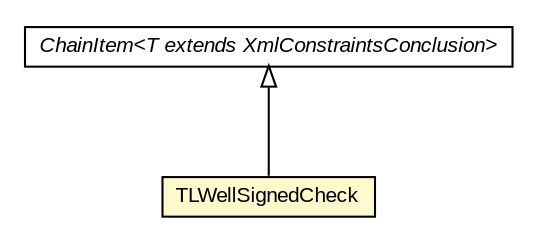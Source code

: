 #!/usr/local/bin/dot
#
# Class diagram 
# Generated by UMLGraph version R5_6-24-gf6e263 (http://www.umlgraph.org/)
#

digraph G {
	edge [fontname="arial",fontsize=10,labelfontname="arial",labelfontsize=10];
	node [fontname="arial",fontsize=10,shape=plaintext];
	nodesep=0.25;
	ranksep=0.5;
	// eu.europa.esig.dss.validation.process.ChainItem<T extends eu.europa.esig.dss.jaxb.detailedreport.XmlConstraintsConclusion>
	c690335 [label=<<table title="eu.europa.esig.dss.validation.process.ChainItem" border="0" cellborder="1" cellspacing="0" cellpadding="2" port="p" href="../../../ChainItem.html">
		<tr><td><table border="0" cellspacing="0" cellpadding="1">
<tr><td align="center" balign="center"><font face="arial italic"> ChainItem&lt;T extends XmlConstraintsConclusion&gt; </font></td></tr>
		</table></td></tr>
		</table>>, URL="../../../ChainItem.html", fontname="arial", fontcolor="black", fontsize=10.0];
	// eu.europa.esig.dss.validation.process.qualification.trust.checks.TLWellSignedCheck
	c690463 [label=<<table title="eu.europa.esig.dss.validation.process.qualification.trust.checks.TLWellSignedCheck" border="0" cellborder="1" cellspacing="0" cellpadding="2" port="p" bgcolor="lemonChiffon" href="./TLWellSignedCheck.html">
		<tr><td><table border="0" cellspacing="0" cellpadding="1">
<tr><td align="center" balign="center"> TLWellSignedCheck </td></tr>
		</table></td></tr>
		</table>>, URL="./TLWellSignedCheck.html", fontname="arial", fontcolor="black", fontsize=10.0];
	//eu.europa.esig.dss.validation.process.qualification.trust.checks.TLWellSignedCheck extends eu.europa.esig.dss.validation.process.ChainItem<eu.europa.esig.dss.jaxb.detailedreport.XmlTLAnalysis>
	c690335:p -> c690463:p [dir=back,arrowtail=empty];
}

